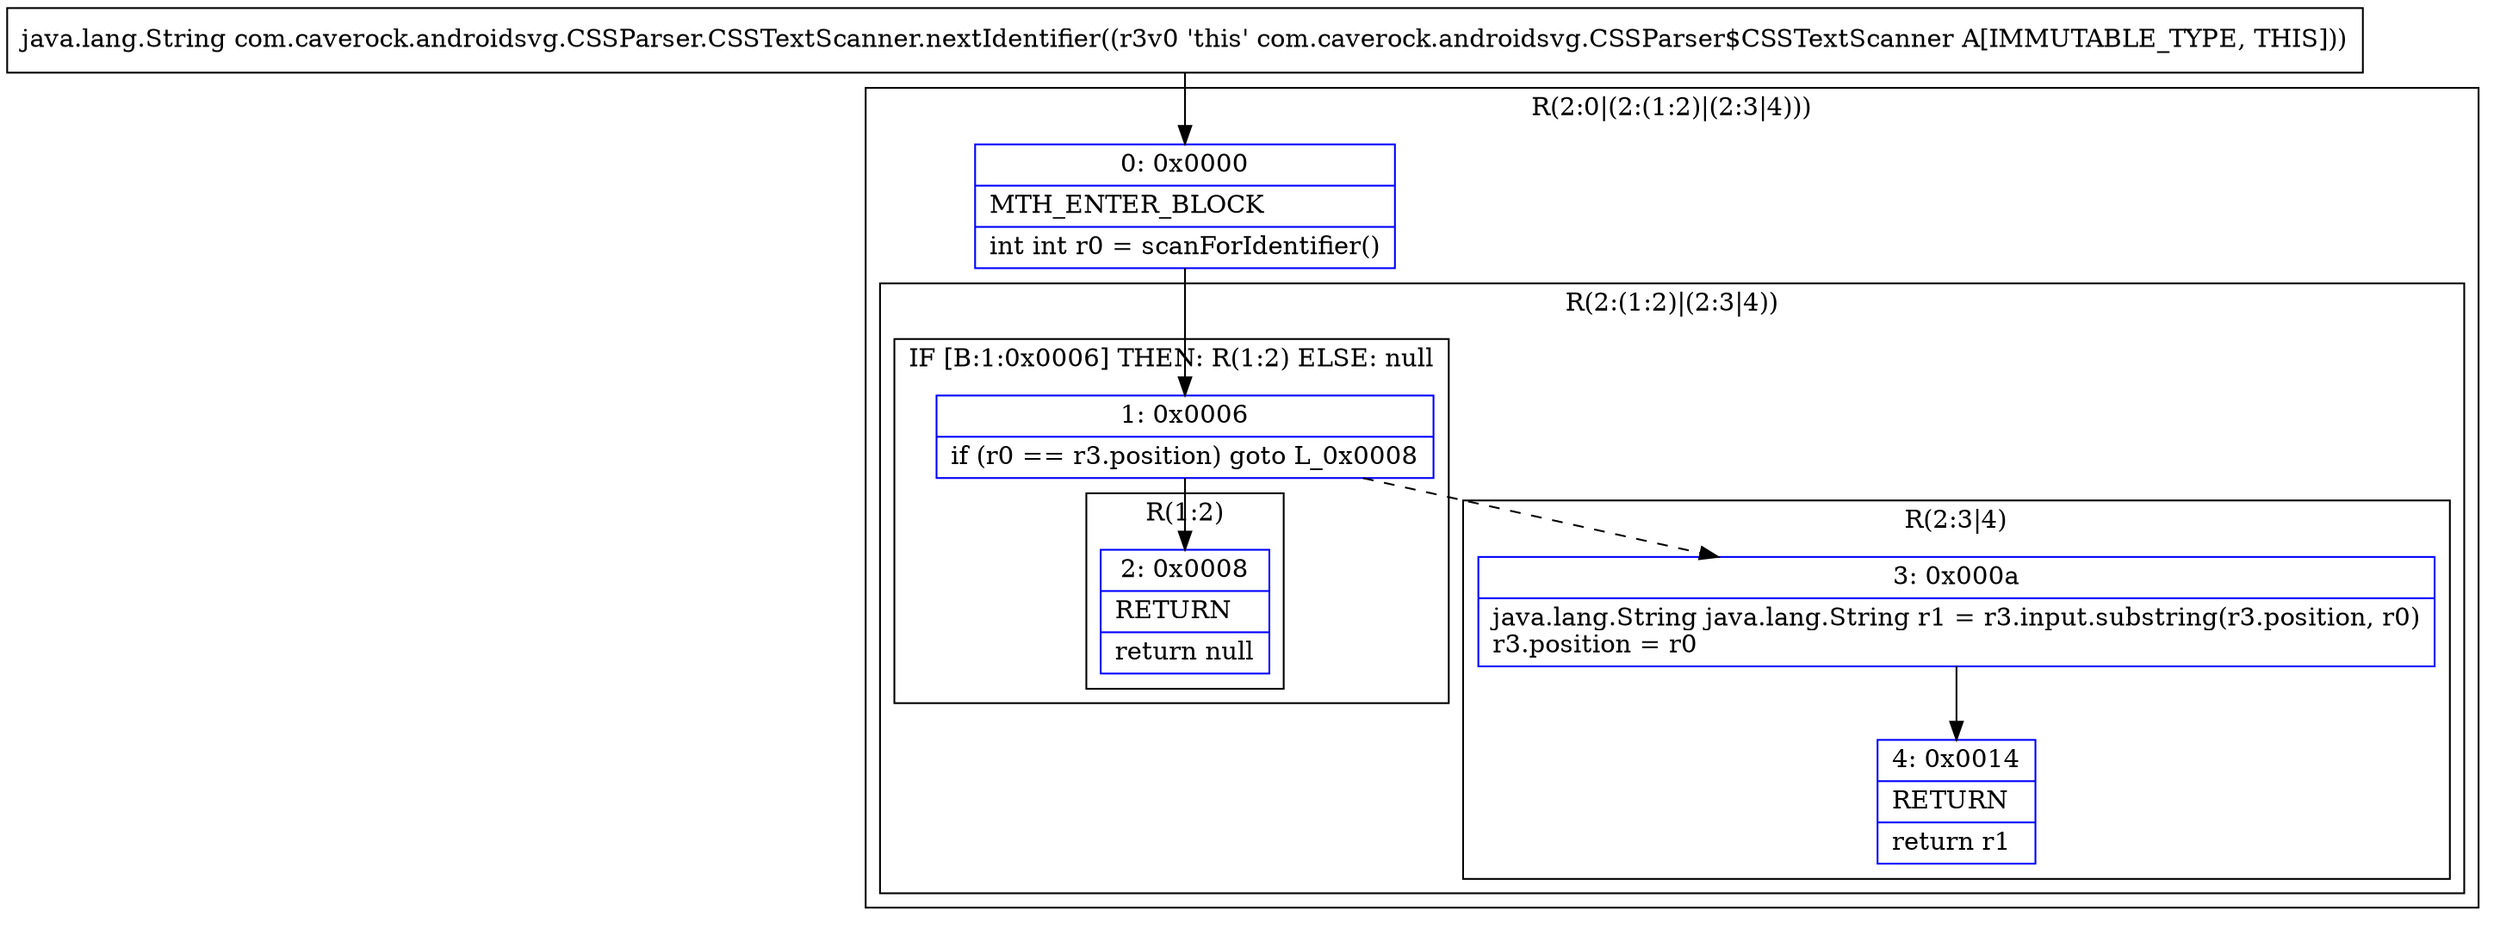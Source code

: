 digraph "CFG forcom.caverock.androidsvg.CSSParser.CSSTextScanner.nextIdentifier()Ljava\/lang\/String;" {
subgraph cluster_Region_1255276634 {
label = "R(2:0|(2:(1:2)|(2:3|4)))";
node [shape=record,color=blue];
Node_0 [shape=record,label="{0\:\ 0x0000|MTH_ENTER_BLOCK\l|int int r0 = scanForIdentifier()\l}"];
subgraph cluster_Region_2082415477 {
label = "R(2:(1:2)|(2:3|4))";
node [shape=record,color=blue];
subgraph cluster_IfRegion_55203291 {
label = "IF [B:1:0x0006] THEN: R(1:2) ELSE: null";
node [shape=record,color=blue];
Node_1 [shape=record,label="{1\:\ 0x0006|if (r0 == r3.position) goto L_0x0008\l}"];
subgraph cluster_Region_1903405613 {
label = "R(1:2)";
node [shape=record,color=blue];
Node_2 [shape=record,label="{2\:\ 0x0008|RETURN\l|return null\l}"];
}
}
subgraph cluster_Region_1732561756 {
label = "R(2:3|4)";
node [shape=record,color=blue];
Node_3 [shape=record,label="{3\:\ 0x000a|java.lang.String java.lang.String r1 = r3.input.substring(r3.position, r0)\lr3.position = r0\l}"];
Node_4 [shape=record,label="{4\:\ 0x0014|RETURN\l|return r1\l}"];
}
}
}
MethodNode[shape=record,label="{java.lang.String com.caverock.androidsvg.CSSParser.CSSTextScanner.nextIdentifier((r3v0 'this' com.caverock.androidsvg.CSSParser$CSSTextScanner A[IMMUTABLE_TYPE, THIS])) }"];
MethodNode -> Node_0;
Node_0 -> Node_1;
Node_1 -> Node_2;
Node_1 -> Node_3[style=dashed];
Node_3 -> Node_4;
}


